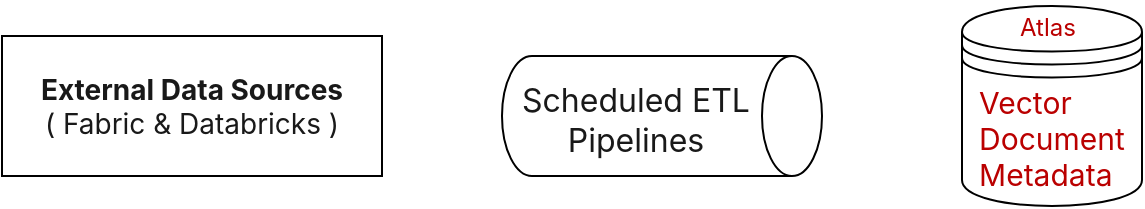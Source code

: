 <mxfile version="28.1.2">
  <diagram name="Page-1" id="TyQ4KNwGMOZTe7oc1Tex">
    <mxGraphModel dx="813" dy="548" grid="1" gridSize="10" guides="1" tooltips="1" connect="1" arrows="1" fold="1" page="1" pageScale="1" pageWidth="850" pageHeight="1100" math="0" shadow="0">
      <root>
        <mxCell id="0" />
        <mxCell id="1" parent="0" />
        <mxCell id="mYIUt5ODPhMRdfRmPxJW-1" value="&lt;font style=&quot;font-size: 14px;&quot;&gt;&lt;span style=&quot;color: rgba(0, 0, 0, 0.9); font-family: -apple-system, &amp;quot;system-ui&amp;quot;, &amp;quot;Segoe UI&amp;quot;, system-ui, -apple-system, &amp;quot;Segoe UI&amp;quot;, Roboto, Ubuntu, Cantarell, &amp;quot;Noto Sans&amp;quot;, sans-serif, Arial, &amp;quot;PingFang SC&amp;quot;, &amp;quot;Source Han Sans SC&amp;quot;, &amp;quot;Microsoft YaHei UI&amp;quot;, &amp;quot;Microsoft YaHei&amp;quot;, &amp;quot;Noto Sans CJK SC&amp;quot;, sans-serif; text-align: left; white-space-collapse: preserve; background-color: rgb(255, 255, 255);&quot;&gt;&lt;b&gt;External Data Sources&lt;br&gt;&lt;/b&gt;( &lt;/span&gt;&lt;span style=&quot;color: rgba(0, 0, 0, 0.9); font-family: -apple-system, &amp;quot;system-ui&amp;quot;, &amp;quot;Segoe UI&amp;quot;, system-ui, -apple-system, &amp;quot;Segoe UI&amp;quot;, Roboto, Ubuntu, Cantarell, &amp;quot;Noto Sans&amp;quot;, sans-serif, Arial, &amp;quot;PingFang SC&amp;quot;, &amp;quot;Source Han Sans SC&amp;quot;, &amp;quot;Microsoft YaHei UI&amp;quot;, &amp;quot;Microsoft YaHei&amp;quot;, &amp;quot;Noto Sans CJK SC&amp;quot;, sans-serif; text-align: left; white-space-collapse: preserve; background-color: rgb(255, 255, 255);&quot;&gt;Fabric &amp;amp; Databricks )&lt;/span&gt;&lt;/font&gt;" style="rounded=0;whiteSpace=wrap;html=1;" vertex="1" parent="1">
          <mxGeometry x="110" y="160" width="190" height="70" as="geometry" />
        </mxCell>
        <mxCell id="mYIUt5ODPhMRdfRmPxJW-4" value="" style="group" vertex="1" connectable="0" parent="1">
          <mxGeometry x="360" y="170" width="160" height="60" as="geometry" />
        </mxCell>
        <mxCell id="mYIUt5ODPhMRdfRmPxJW-2" value="" style="shape=cylinder3;whiteSpace=wrap;html=1;boundedLbl=1;backgroundOutline=1;size=15;rotation=90;" vertex="1" parent="mYIUt5ODPhMRdfRmPxJW-4">
          <mxGeometry x="50" y="-50" width="60" height="160" as="geometry" />
        </mxCell>
        <mxCell id="mYIUt5ODPhMRdfRmPxJW-3" value="&lt;span style=&quot;color: rgba(0, 0, 0, 0.9); font-family: -apple-system, &amp;quot;system-ui&amp;quot;, &amp;quot;Segoe UI&amp;quot;, system-ui, -apple-system, &amp;quot;Segoe UI&amp;quot;, Roboto, Ubuntu, Cantarell, &amp;quot;Noto Sans&amp;quot;, sans-serif, Arial, &amp;quot;PingFang SC&amp;quot;, &amp;quot;Source Han Sans SC&amp;quot;, &amp;quot;Microsoft YaHei UI&amp;quot;, &amp;quot;Microsoft YaHei&amp;quot;, &amp;quot;Noto Sans CJK SC&amp;quot;, sans-serif; font-size: 16px; text-align: left; white-space-collapse: preserve; background-color: rgb(255, 255, 255);&quot;&gt;Scheduled ETL Pipelines&lt;/span&gt;" style="text;html=1;align=center;verticalAlign=middle;whiteSpace=wrap;rounded=0;" vertex="1" parent="mYIUt5ODPhMRdfRmPxJW-4">
          <mxGeometry x="2" y="17" width="130" height="30" as="geometry" />
        </mxCell>
        <mxCell id="mYIUt5ODPhMRdfRmPxJW-7" value="" style="group" vertex="1" connectable="0" parent="1">
          <mxGeometry x="590" y="142" width="90" height="103" as="geometry" />
        </mxCell>
        <mxCell id="mYIUt5ODPhMRdfRmPxJW-5" value="&lt;div style=&quot;text-align: left;&quot;&gt;&lt;font face=&quot;-apple-system, system-ui, Segoe UI, system-ui, -apple-system, Segoe UI, Roboto, Ubuntu, Cantarell, Noto Sans, sans-serif, Arial, PingFang SC, Source Han Sans SC, Microsoft YaHei UI, Microsoft YaHei, Noto Sans CJK SC, sans-serif&quot; color=&quot;rgba(0, 0, 0, 0.9)&quot;&gt;&lt;span style=&quot;font-size: 15px; white-space-collapse: preserve; background-color: rgb(255, 255, 255);&quot;&gt;Vector&lt;br/&gt;Document&lt;br/&gt;Metadata&lt;/span&gt;&lt;/font&gt;&lt;/div&gt;" style="shape=datastore;whiteSpace=wrap;html=1;" vertex="1" parent="mYIUt5ODPhMRdfRmPxJW-7">
          <mxGeometry y="3" width="90" height="100" as="geometry" />
        </mxCell>
        <mxCell id="mYIUt5ODPhMRdfRmPxJW-6" value="&lt;font face=&quot;-apple-system, system-ui, Segoe UI, system-ui, -apple-system, Segoe UI, Roboto, Ubuntu, Cantarell, Noto Sans, sans-serif, Arial, PingFang SC, Source Han Sans SC, Microsoft YaHei UI, Microsoft YaHei, Noto Sans CJK SC, sans-serif&quot; color=&quot;rgba(0, 0, 0, 0.9)&quot;&gt;&lt;span style=&quot;white-space-collapse: preserve; background-color: rgb(255, 255, 255);&quot;&gt;Atlas&lt;/span&gt;&lt;/font&gt;" style="text;whiteSpace=wrap;html=1;fontSize=12;" vertex="1" parent="mYIUt5ODPhMRdfRmPxJW-7">
          <mxGeometry x="27" width="40" height="20" as="geometry" />
        </mxCell>
      </root>
    </mxGraphModel>
  </diagram>
</mxfile>
